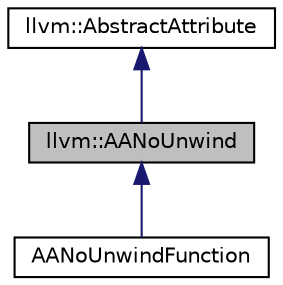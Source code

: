 digraph "llvm::AANoUnwind"
{
 // LATEX_PDF_SIZE
  bgcolor="transparent";
  edge [fontname="Helvetica",fontsize="10",labelfontname="Helvetica",labelfontsize="10"];
  node [fontname="Helvetica",fontsize="10",shape="box"];
  Node1 [label="llvm::AANoUnwind",height=0.2,width=0.4,color="black", fillcolor="grey75", style="filled", fontcolor="black",tooltip=" "];
  Node2 -> Node1 [dir="back",color="midnightblue",fontsize="10",style="solid",fontname="Helvetica"];
  Node2 [label="llvm::AbstractAttribute",height=0.2,width=0.4,color="black",URL="$structllvm_1_1AbstractAttribute.html",tooltip="Base struct for all \"concrete attribute\" deductions."];
  Node1 -> Node3 [dir="back",color="midnightblue",fontsize="10",style="solid",fontname="Helvetica"];
  Node3 [label="AANoUnwindFunction",height=0.2,width=0.4,color="black",URL="$structAANoUnwindFunction.html",tooltip="--------------------—NoUnwind Function Attribute-----------------------—"];
}
